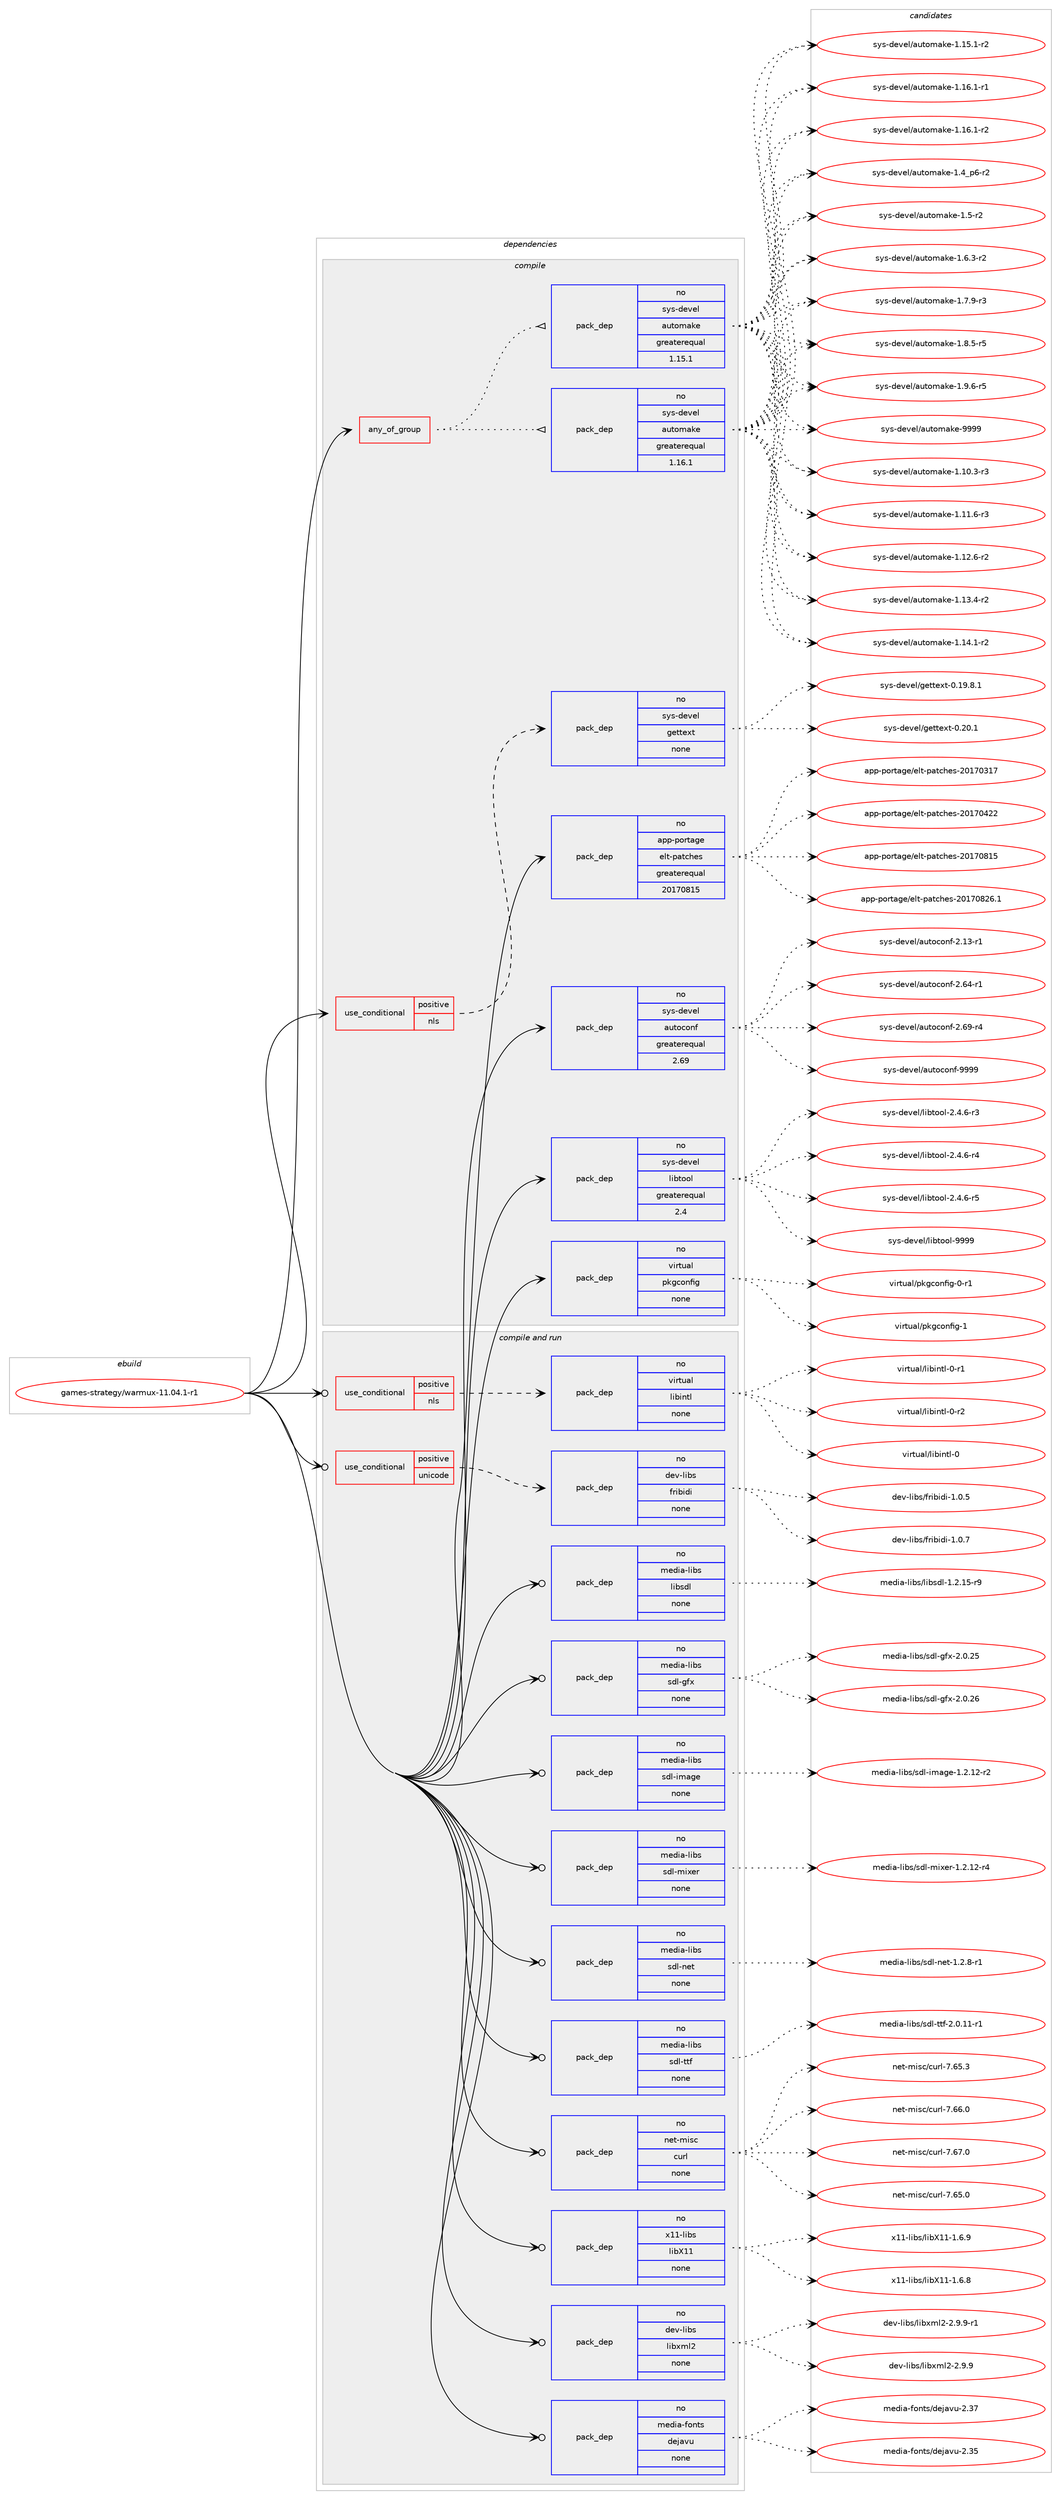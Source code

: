 digraph prolog {

# *************
# Graph options
# *************

newrank=true;
concentrate=true;
compound=true;
graph [rankdir=LR,fontname=Helvetica,fontsize=10,ranksep=1.5];#, ranksep=2.5, nodesep=0.2];
edge  [arrowhead=vee];
node  [fontname=Helvetica,fontsize=10];

# **********
# The ebuild
# **********

subgraph cluster_leftcol {
color=gray;
rank=same;
label=<<i>ebuild</i>>;
id [label="games-strategy/warmux-11.04.1-r1", color=red, width=4, href="../games-strategy/warmux-11.04.1-r1.svg"];
}

# ****************
# The dependencies
# ****************

subgraph cluster_midcol {
color=gray;
label=<<i>dependencies</i>>;
subgraph cluster_compile {
fillcolor="#eeeeee";
style=filled;
label=<<i>compile</i>>;
subgraph any12146 {
dependency744089 [label=<<TABLE BORDER="0" CELLBORDER="1" CELLSPACING="0" CELLPADDING="4"><TR><TD CELLPADDING="10">any_of_group</TD></TR></TABLE>>, shape=none, color=red];subgraph pack546215 {
dependency744090 [label=<<TABLE BORDER="0" CELLBORDER="1" CELLSPACING="0" CELLPADDING="4" WIDTH="220"><TR><TD ROWSPAN="6" CELLPADDING="30">pack_dep</TD></TR><TR><TD WIDTH="110">no</TD></TR><TR><TD>sys-devel</TD></TR><TR><TD>automake</TD></TR><TR><TD>greaterequal</TD></TR><TR><TD>1.16.1</TD></TR></TABLE>>, shape=none, color=blue];
}
dependency744089:e -> dependency744090:w [weight=20,style="dotted",arrowhead="oinv"];
subgraph pack546216 {
dependency744091 [label=<<TABLE BORDER="0" CELLBORDER="1" CELLSPACING="0" CELLPADDING="4" WIDTH="220"><TR><TD ROWSPAN="6" CELLPADDING="30">pack_dep</TD></TR><TR><TD WIDTH="110">no</TD></TR><TR><TD>sys-devel</TD></TR><TR><TD>automake</TD></TR><TR><TD>greaterequal</TD></TR><TR><TD>1.15.1</TD></TR></TABLE>>, shape=none, color=blue];
}
dependency744089:e -> dependency744091:w [weight=20,style="dotted",arrowhead="oinv"];
}
id:e -> dependency744089:w [weight=20,style="solid",arrowhead="vee"];
subgraph cond185347 {
dependency744092 [label=<<TABLE BORDER="0" CELLBORDER="1" CELLSPACING="0" CELLPADDING="4"><TR><TD ROWSPAN="3" CELLPADDING="10">use_conditional</TD></TR><TR><TD>positive</TD></TR><TR><TD>nls</TD></TR></TABLE>>, shape=none, color=red];
subgraph pack546217 {
dependency744093 [label=<<TABLE BORDER="0" CELLBORDER="1" CELLSPACING="0" CELLPADDING="4" WIDTH="220"><TR><TD ROWSPAN="6" CELLPADDING="30">pack_dep</TD></TR><TR><TD WIDTH="110">no</TD></TR><TR><TD>sys-devel</TD></TR><TR><TD>gettext</TD></TR><TR><TD>none</TD></TR><TR><TD></TD></TR></TABLE>>, shape=none, color=blue];
}
dependency744092:e -> dependency744093:w [weight=20,style="dashed",arrowhead="vee"];
}
id:e -> dependency744092:w [weight=20,style="solid",arrowhead="vee"];
subgraph pack546218 {
dependency744094 [label=<<TABLE BORDER="0" CELLBORDER="1" CELLSPACING="0" CELLPADDING="4" WIDTH="220"><TR><TD ROWSPAN="6" CELLPADDING="30">pack_dep</TD></TR><TR><TD WIDTH="110">no</TD></TR><TR><TD>app-portage</TD></TR><TR><TD>elt-patches</TD></TR><TR><TD>greaterequal</TD></TR><TR><TD>20170815</TD></TR></TABLE>>, shape=none, color=blue];
}
id:e -> dependency744094:w [weight=20,style="solid",arrowhead="vee"];
subgraph pack546219 {
dependency744095 [label=<<TABLE BORDER="0" CELLBORDER="1" CELLSPACING="0" CELLPADDING="4" WIDTH="220"><TR><TD ROWSPAN="6" CELLPADDING="30">pack_dep</TD></TR><TR><TD WIDTH="110">no</TD></TR><TR><TD>sys-devel</TD></TR><TR><TD>autoconf</TD></TR><TR><TD>greaterequal</TD></TR><TR><TD>2.69</TD></TR></TABLE>>, shape=none, color=blue];
}
id:e -> dependency744095:w [weight=20,style="solid",arrowhead="vee"];
subgraph pack546220 {
dependency744096 [label=<<TABLE BORDER="0" CELLBORDER="1" CELLSPACING="0" CELLPADDING="4" WIDTH="220"><TR><TD ROWSPAN="6" CELLPADDING="30">pack_dep</TD></TR><TR><TD WIDTH="110">no</TD></TR><TR><TD>sys-devel</TD></TR><TR><TD>libtool</TD></TR><TR><TD>greaterequal</TD></TR><TR><TD>2.4</TD></TR></TABLE>>, shape=none, color=blue];
}
id:e -> dependency744096:w [weight=20,style="solid",arrowhead="vee"];
subgraph pack546221 {
dependency744097 [label=<<TABLE BORDER="0" CELLBORDER="1" CELLSPACING="0" CELLPADDING="4" WIDTH="220"><TR><TD ROWSPAN="6" CELLPADDING="30">pack_dep</TD></TR><TR><TD WIDTH="110">no</TD></TR><TR><TD>virtual</TD></TR><TR><TD>pkgconfig</TD></TR><TR><TD>none</TD></TR><TR><TD></TD></TR></TABLE>>, shape=none, color=blue];
}
id:e -> dependency744097:w [weight=20,style="solid",arrowhead="vee"];
}
subgraph cluster_compileandrun {
fillcolor="#eeeeee";
style=filled;
label=<<i>compile and run</i>>;
subgraph cond185348 {
dependency744098 [label=<<TABLE BORDER="0" CELLBORDER="1" CELLSPACING="0" CELLPADDING="4"><TR><TD ROWSPAN="3" CELLPADDING="10">use_conditional</TD></TR><TR><TD>positive</TD></TR><TR><TD>nls</TD></TR></TABLE>>, shape=none, color=red];
subgraph pack546222 {
dependency744099 [label=<<TABLE BORDER="0" CELLBORDER="1" CELLSPACING="0" CELLPADDING="4" WIDTH="220"><TR><TD ROWSPAN="6" CELLPADDING="30">pack_dep</TD></TR><TR><TD WIDTH="110">no</TD></TR><TR><TD>virtual</TD></TR><TR><TD>libintl</TD></TR><TR><TD>none</TD></TR><TR><TD></TD></TR></TABLE>>, shape=none, color=blue];
}
dependency744098:e -> dependency744099:w [weight=20,style="dashed",arrowhead="vee"];
}
id:e -> dependency744098:w [weight=20,style="solid",arrowhead="odotvee"];
subgraph cond185349 {
dependency744100 [label=<<TABLE BORDER="0" CELLBORDER="1" CELLSPACING="0" CELLPADDING="4"><TR><TD ROWSPAN="3" CELLPADDING="10">use_conditional</TD></TR><TR><TD>positive</TD></TR><TR><TD>unicode</TD></TR></TABLE>>, shape=none, color=red];
subgraph pack546223 {
dependency744101 [label=<<TABLE BORDER="0" CELLBORDER="1" CELLSPACING="0" CELLPADDING="4" WIDTH="220"><TR><TD ROWSPAN="6" CELLPADDING="30">pack_dep</TD></TR><TR><TD WIDTH="110">no</TD></TR><TR><TD>dev-libs</TD></TR><TR><TD>fribidi</TD></TR><TR><TD>none</TD></TR><TR><TD></TD></TR></TABLE>>, shape=none, color=blue];
}
dependency744100:e -> dependency744101:w [weight=20,style="dashed",arrowhead="vee"];
}
id:e -> dependency744100:w [weight=20,style="solid",arrowhead="odotvee"];
subgraph pack546224 {
dependency744102 [label=<<TABLE BORDER="0" CELLBORDER="1" CELLSPACING="0" CELLPADDING="4" WIDTH="220"><TR><TD ROWSPAN="6" CELLPADDING="30">pack_dep</TD></TR><TR><TD WIDTH="110">no</TD></TR><TR><TD>dev-libs</TD></TR><TR><TD>libxml2</TD></TR><TR><TD>none</TD></TR><TR><TD></TD></TR></TABLE>>, shape=none, color=blue];
}
id:e -> dependency744102:w [weight=20,style="solid",arrowhead="odotvee"];
subgraph pack546225 {
dependency744103 [label=<<TABLE BORDER="0" CELLBORDER="1" CELLSPACING="0" CELLPADDING="4" WIDTH="220"><TR><TD ROWSPAN="6" CELLPADDING="30">pack_dep</TD></TR><TR><TD WIDTH="110">no</TD></TR><TR><TD>media-fonts</TD></TR><TR><TD>dejavu</TD></TR><TR><TD>none</TD></TR><TR><TD></TD></TR></TABLE>>, shape=none, color=blue];
}
id:e -> dependency744103:w [weight=20,style="solid",arrowhead="odotvee"];
subgraph pack546226 {
dependency744104 [label=<<TABLE BORDER="0" CELLBORDER="1" CELLSPACING="0" CELLPADDING="4" WIDTH="220"><TR><TD ROWSPAN="6" CELLPADDING="30">pack_dep</TD></TR><TR><TD WIDTH="110">no</TD></TR><TR><TD>media-libs</TD></TR><TR><TD>libsdl</TD></TR><TR><TD>none</TD></TR><TR><TD></TD></TR></TABLE>>, shape=none, color=blue];
}
id:e -> dependency744104:w [weight=20,style="solid",arrowhead="odotvee"];
subgraph pack546227 {
dependency744105 [label=<<TABLE BORDER="0" CELLBORDER="1" CELLSPACING="0" CELLPADDING="4" WIDTH="220"><TR><TD ROWSPAN="6" CELLPADDING="30">pack_dep</TD></TR><TR><TD WIDTH="110">no</TD></TR><TR><TD>media-libs</TD></TR><TR><TD>sdl-gfx</TD></TR><TR><TD>none</TD></TR><TR><TD></TD></TR></TABLE>>, shape=none, color=blue];
}
id:e -> dependency744105:w [weight=20,style="solid",arrowhead="odotvee"];
subgraph pack546228 {
dependency744106 [label=<<TABLE BORDER="0" CELLBORDER="1" CELLSPACING="0" CELLPADDING="4" WIDTH="220"><TR><TD ROWSPAN="6" CELLPADDING="30">pack_dep</TD></TR><TR><TD WIDTH="110">no</TD></TR><TR><TD>media-libs</TD></TR><TR><TD>sdl-image</TD></TR><TR><TD>none</TD></TR><TR><TD></TD></TR></TABLE>>, shape=none, color=blue];
}
id:e -> dependency744106:w [weight=20,style="solid",arrowhead="odotvee"];
subgraph pack546229 {
dependency744107 [label=<<TABLE BORDER="0" CELLBORDER="1" CELLSPACING="0" CELLPADDING="4" WIDTH="220"><TR><TD ROWSPAN="6" CELLPADDING="30">pack_dep</TD></TR><TR><TD WIDTH="110">no</TD></TR><TR><TD>media-libs</TD></TR><TR><TD>sdl-mixer</TD></TR><TR><TD>none</TD></TR><TR><TD></TD></TR></TABLE>>, shape=none, color=blue];
}
id:e -> dependency744107:w [weight=20,style="solid",arrowhead="odotvee"];
subgraph pack546230 {
dependency744108 [label=<<TABLE BORDER="0" CELLBORDER="1" CELLSPACING="0" CELLPADDING="4" WIDTH="220"><TR><TD ROWSPAN="6" CELLPADDING="30">pack_dep</TD></TR><TR><TD WIDTH="110">no</TD></TR><TR><TD>media-libs</TD></TR><TR><TD>sdl-net</TD></TR><TR><TD>none</TD></TR><TR><TD></TD></TR></TABLE>>, shape=none, color=blue];
}
id:e -> dependency744108:w [weight=20,style="solid",arrowhead="odotvee"];
subgraph pack546231 {
dependency744109 [label=<<TABLE BORDER="0" CELLBORDER="1" CELLSPACING="0" CELLPADDING="4" WIDTH="220"><TR><TD ROWSPAN="6" CELLPADDING="30">pack_dep</TD></TR><TR><TD WIDTH="110">no</TD></TR><TR><TD>media-libs</TD></TR><TR><TD>sdl-ttf</TD></TR><TR><TD>none</TD></TR><TR><TD></TD></TR></TABLE>>, shape=none, color=blue];
}
id:e -> dependency744109:w [weight=20,style="solid",arrowhead="odotvee"];
subgraph pack546232 {
dependency744110 [label=<<TABLE BORDER="0" CELLBORDER="1" CELLSPACING="0" CELLPADDING="4" WIDTH="220"><TR><TD ROWSPAN="6" CELLPADDING="30">pack_dep</TD></TR><TR><TD WIDTH="110">no</TD></TR><TR><TD>net-misc</TD></TR><TR><TD>curl</TD></TR><TR><TD>none</TD></TR><TR><TD></TD></TR></TABLE>>, shape=none, color=blue];
}
id:e -> dependency744110:w [weight=20,style="solid",arrowhead="odotvee"];
subgraph pack546233 {
dependency744111 [label=<<TABLE BORDER="0" CELLBORDER="1" CELLSPACING="0" CELLPADDING="4" WIDTH="220"><TR><TD ROWSPAN="6" CELLPADDING="30">pack_dep</TD></TR><TR><TD WIDTH="110">no</TD></TR><TR><TD>x11-libs</TD></TR><TR><TD>libX11</TD></TR><TR><TD>none</TD></TR><TR><TD></TD></TR></TABLE>>, shape=none, color=blue];
}
id:e -> dependency744111:w [weight=20,style="solid",arrowhead="odotvee"];
}
subgraph cluster_run {
fillcolor="#eeeeee";
style=filled;
label=<<i>run</i>>;
}
}

# **************
# The candidates
# **************

subgraph cluster_choices {
rank=same;
color=gray;
label=<<i>candidates</i>>;

subgraph choice546215 {
color=black;
nodesep=1;
choice11512111545100101118101108479711711611110997107101454946494846514511451 [label="sys-devel/automake-1.10.3-r3", color=red, width=4,href="../sys-devel/automake-1.10.3-r3.svg"];
choice11512111545100101118101108479711711611110997107101454946494946544511451 [label="sys-devel/automake-1.11.6-r3", color=red, width=4,href="../sys-devel/automake-1.11.6-r3.svg"];
choice11512111545100101118101108479711711611110997107101454946495046544511450 [label="sys-devel/automake-1.12.6-r2", color=red, width=4,href="../sys-devel/automake-1.12.6-r2.svg"];
choice11512111545100101118101108479711711611110997107101454946495146524511450 [label="sys-devel/automake-1.13.4-r2", color=red, width=4,href="../sys-devel/automake-1.13.4-r2.svg"];
choice11512111545100101118101108479711711611110997107101454946495246494511450 [label="sys-devel/automake-1.14.1-r2", color=red, width=4,href="../sys-devel/automake-1.14.1-r2.svg"];
choice11512111545100101118101108479711711611110997107101454946495346494511450 [label="sys-devel/automake-1.15.1-r2", color=red, width=4,href="../sys-devel/automake-1.15.1-r2.svg"];
choice11512111545100101118101108479711711611110997107101454946495446494511449 [label="sys-devel/automake-1.16.1-r1", color=red, width=4,href="../sys-devel/automake-1.16.1-r1.svg"];
choice11512111545100101118101108479711711611110997107101454946495446494511450 [label="sys-devel/automake-1.16.1-r2", color=red, width=4,href="../sys-devel/automake-1.16.1-r2.svg"];
choice115121115451001011181011084797117116111109971071014549465295112544511450 [label="sys-devel/automake-1.4_p6-r2", color=red, width=4,href="../sys-devel/automake-1.4_p6-r2.svg"];
choice11512111545100101118101108479711711611110997107101454946534511450 [label="sys-devel/automake-1.5-r2", color=red, width=4,href="../sys-devel/automake-1.5-r2.svg"];
choice115121115451001011181011084797117116111109971071014549465446514511450 [label="sys-devel/automake-1.6.3-r2", color=red, width=4,href="../sys-devel/automake-1.6.3-r2.svg"];
choice115121115451001011181011084797117116111109971071014549465546574511451 [label="sys-devel/automake-1.7.9-r3", color=red, width=4,href="../sys-devel/automake-1.7.9-r3.svg"];
choice115121115451001011181011084797117116111109971071014549465646534511453 [label="sys-devel/automake-1.8.5-r5", color=red, width=4,href="../sys-devel/automake-1.8.5-r5.svg"];
choice115121115451001011181011084797117116111109971071014549465746544511453 [label="sys-devel/automake-1.9.6-r5", color=red, width=4,href="../sys-devel/automake-1.9.6-r5.svg"];
choice115121115451001011181011084797117116111109971071014557575757 [label="sys-devel/automake-9999", color=red, width=4,href="../sys-devel/automake-9999.svg"];
dependency744090:e -> choice11512111545100101118101108479711711611110997107101454946494846514511451:w [style=dotted,weight="100"];
dependency744090:e -> choice11512111545100101118101108479711711611110997107101454946494946544511451:w [style=dotted,weight="100"];
dependency744090:e -> choice11512111545100101118101108479711711611110997107101454946495046544511450:w [style=dotted,weight="100"];
dependency744090:e -> choice11512111545100101118101108479711711611110997107101454946495146524511450:w [style=dotted,weight="100"];
dependency744090:e -> choice11512111545100101118101108479711711611110997107101454946495246494511450:w [style=dotted,weight="100"];
dependency744090:e -> choice11512111545100101118101108479711711611110997107101454946495346494511450:w [style=dotted,weight="100"];
dependency744090:e -> choice11512111545100101118101108479711711611110997107101454946495446494511449:w [style=dotted,weight="100"];
dependency744090:e -> choice11512111545100101118101108479711711611110997107101454946495446494511450:w [style=dotted,weight="100"];
dependency744090:e -> choice115121115451001011181011084797117116111109971071014549465295112544511450:w [style=dotted,weight="100"];
dependency744090:e -> choice11512111545100101118101108479711711611110997107101454946534511450:w [style=dotted,weight="100"];
dependency744090:e -> choice115121115451001011181011084797117116111109971071014549465446514511450:w [style=dotted,weight="100"];
dependency744090:e -> choice115121115451001011181011084797117116111109971071014549465546574511451:w [style=dotted,weight="100"];
dependency744090:e -> choice115121115451001011181011084797117116111109971071014549465646534511453:w [style=dotted,weight="100"];
dependency744090:e -> choice115121115451001011181011084797117116111109971071014549465746544511453:w [style=dotted,weight="100"];
dependency744090:e -> choice115121115451001011181011084797117116111109971071014557575757:w [style=dotted,weight="100"];
}
subgraph choice546216 {
color=black;
nodesep=1;
choice11512111545100101118101108479711711611110997107101454946494846514511451 [label="sys-devel/automake-1.10.3-r3", color=red, width=4,href="../sys-devel/automake-1.10.3-r3.svg"];
choice11512111545100101118101108479711711611110997107101454946494946544511451 [label="sys-devel/automake-1.11.6-r3", color=red, width=4,href="../sys-devel/automake-1.11.6-r3.svg"];
choice11512111545100101118101108479711711611110997107101454946495046544511450 [label="sys-devel/automake-1.12.6-r2", color=red, width=4,href="../sys-devel/automake-1.12.6-r2.svg"];
choice11512111545100101118101108479711711611110997107101454946495146524511450 [label="sys-devel/automake-1.13.4-r2", color=red, width=4,href="../sys-devel/automake-1.13.4-r2.svg"];
choice11512111545100101118101108479711711611110997107101454946495246494511450 [label="sys-devel/automake-1.14.1-r2", color=red, width=4,href="../sys-devel/automake-1.14.1-r2.svg"];
choice11512111545100101118101108479711711611110997107101454946495346494511450 [label="sys-devel/automake-1.15.1-r2", color=red, width=4,href="../sys-devel/automake-1.15.1-r2.svg"];
choice11512111545100101118101108479711711611110997107101454946495446494511449 [label="sys-devel/automake-1.16.1-r1", color=red, width=4,href="../sys-devel/automake-1.16.1-r1.svg"];
choice11512111545100101118101108479711711611110997107101454946495446494511450 [label="sys-devel/automake-1.16.1-r2", color=red, width=4,href="../sys-devel/automake-1.16.1-r2.svg"];
choice115121115451001011181011084797117116111109971071014549465295112544511450 [label="sys-devel/automake-1.4_p6-r2", color=red, width=4,href="../sys-devel/automake-1.4_p6-r2.svg"];
choice11512111545100101118101108479711711611110997107101454946534511450 [label="sys-devel/automake-1.5-r2", color=red, width=4,href="../sys-devel/automake-1.5-r2.svg"];
choice115121115451001011181011084797117116111109971071014549465446514511450 [label="sys-devel/automake-1.6.3-r2", color=red, width=4,href="../sys-devel/automake-1.6.3-r2.svg"];
choice115121115451001011181011084797117116111109971071014549465546574511451 [label="sys-devel/automake-1.7.9-r3", color=red, width=4,href="../sys-devel/automake-1.7.9-r3.svg"];
choice115121115451001011181011084797117116111109971071014549465646534511453 [label="sys-devel/automake-1.8.5-r5", color=red, width=4,href="../sys-devel/automake-1.8.5-r5.svg"];
choice115121115451001011181011084797117116111109971071014549465746544511453 [label="sys-devel/automake-1.9.6-r5", color=red, width=4,href="../sys-devel/automake-1.9.6-r5.svg"];
choice115121115451001011181011084797117116111109971071014557575757 [label="sys-devel/automake-9999", color=red, width=4,href="../sys-devel/automake-9999.svg"];
dependency744091:e -> choice11512111545100101118101108479711711611110997107101454946494846514511451:w [style=dotted,weight="100"];
dependency744091:e -> choice11512111545100101118101108479711711611110997107101454946494946544511451:w [style=dotted,weight="100"];
dependency744091:e -> choice11512111545100101118101108479711711611110997107101454946495046544511450:w [style=dotted,weight="100"];
dependency744091:e -> choice11512111545100101118101108479711711611110997107101454946495146524511450:w [style=dotted,weight="100"];
dependency744091:e -> choice11512111545100101118101108479711711611110997107101454946495246494511450:w [style=dotted,weight="100"];
dependency744091:e -> choice11512111545100101118101108479711711611110997107101454946495346494511450:w [style=dotted,weight="100"];
dependency744091:e -> choice11512111545100101118101108479711711611110997107101454946495446494511449:w [style=dotted,weight="100"];
dependency744091:e -> choice11512111545100101118101108479711711611110997107101454946495446494511450:w [style=dotted,weight="100"];
dependency744091:e -> choice115121115451001011181011084797117116111109971071014549465295112544511450:w [style=dotted,weight="100"];
dependency744091:e -> choice11512111545100101118101108479711711611110997107101454946534511450:w [style=dotted,weight="100"];
dependency744091:e -> choice115121115451001011181011084797117116111109971071014549465446514511450:w [style=dotted,weight="100"];
dependency744091:e -> choice115121115451001011181011084797117116111109971071014549465546574511451:w [style=dotted,weight="100"];
dependency744091:e -> choice115121115451001011181011084797117116111109971071014549465646534511453:w [style=dotted,weight="100"];
dependency744091:e -> choice115121115451001011181011084797117116111109971071014549465746544511453:w [style=dotted,weight="100"];
dependency744091:e -> choice115121115451001011181011084797117116111109971071014557575757:w [style=dotted,weight="100"];
}
subgraph choice546217 {
color=black;
nodesep=1;
choice1151211154510010111810110847103101116116101120116454846495746564649 [label="sys-devel/gettext-0.19.8.1", color=red, width=4,href="../sys-devel/gettext-0.19.8.1.svg"];
choice115121115451001011181011084710310111611610112011645484650484649 [label="sys-devel/gettext-0.20.1", color=red, width=4,href="../sys-devel/gettext-0.20.1.svg"];
dependency744093:e -> choice1151211154510010111810110847103101116116101120116454846495746564649:w [style=dotted,weight="100"];
dependency744093:e -> choice115121115451001011181011084710310111611610112011645484650484649:w [style=dotted,weight="100"];
}
subgraph choice546218 {
color=black;
nodesep=1;
choice97112112451121111141169710310147101108116451129711699104101115455048495548514955 [label="app-portage/elt-patches-20170317", color=red, width=4,href="../app-portage/elt-patches-20170317.svg"];
choice97112112451121111141169710310147101108116451129711699104101115455048495548525050 [label="app-portage/elt-patches-20170422", color=red, width=4,href="../app-portage/elt-patches-20170422.svg"];
choice97112112451121111141169710310147101108116451129711699104101115455048495548564953 [label="app-portage/elt-patches-20170815", color=red, width=4,href="../app-portage/elt-patches-20170815.svg"];
choice971121124511211111411697103101471011081164511297116991041011154550484955485650544649 [label="app-portage/elt-patches-20170826.1", color=red, width=4,href="../app-portage/elt-patches-20170826.1.svg"];
dependency744094:e -> choice97112112451121111141169710310147101108116451129711699104101115455048495548514955:w [style=dotted,weight="100"];
dependency744094:e -> choice97112112451121111141169710310147101108116451129711699104101115455048495548525050:w [style=dotted,weight="100"];
dependency744094:e -> choice97112112451121111141169710310147101108116451129711699104101115455048495548564953:w [style=dotted,weight="100"];
dependency744094:e -> choice971121124511211111411697103101471011081164511297116991041011154550484955485650544649:w [style=dotted,weight="100"];
}
subgraph choice546219 {
color=black;
nodesep=1;
choice1151211154510010111810110847971171161119911111010245504649514511449 [label="sys-devel/autoconf-2.13-r1", color=red, width=4,href="../sys-devel/autoconf-2.13-r1.svg"];
choice1151211154510010111810110847971171161119911111010245504654524511449 [label="sys-devel/autoconf-2.64-r1", color=red, width=4,href="../sys-devel/autoconf-2.64-r1.svg"];
choice1151211154510010111810110847971171161119911111010245504654574511452 [label="sys-devel/autoconf-2.69-r4", color=red, width=4,href="../sys-devel/autoconf-2.69-r4.svg"];
choice115121115451001011181011084797117116111991111101024557575757 [label="sys-devel/autoconf-9999", color=red, width=4,href="../sys-devel/autoconf-9999.svg"];
dependency744095:e -> choice1151211154510010111810110847971171161119911111010245504649514511449:w [style=dotted,weight="100"];
dependency744095:e -> choice1151211154510010111810110847971171161119911111010245504654524511449:w [style=dotted,weight="100"];
dependency744095:e -> choice1151211154510010111810110847971171161119911111010245504654574511452:w [style=dotted,weight="100"];
dependency744095:e -> choice115121115451001011181011084797117116111991111101024557575757:w [style=dotted,weight="100"];
}
subgraph choice546220 {
color=black;
nodesep=1;
choice1151211154510010111810110847108105981161111111084550465246544511451 [label="sys-devel/libtool-2.4.6-r3", color=red, width=4,href="../sys-devel/libtool-2.4.6-r3.svg"];
choice1151211154510010111810110847108105981161111111084550465246544511452 [label="sys-devel/libtool-2.4.6-r4", color=red, width=4,href="../sys-devel/libtool-2.4.6-r4.svg"];
choice1151211154510010111810110847108105981161111111084550465246544511453 [label="sys-devel/libtool-2.4.6-r5", color=red, width=4,href="../sys-devel/libtool-2.4.6-r5.svg"];
choice1151211154510010111810110847108105981161111111084557575757 [label="sys-devel/libtool-9999", color=red, width=4,href="../sys-devel/libtool-9999.svg"];
dependency744096:e -> choice1151211154510010111810110847108105981161111111084550465246544511451:w [style=dotted,weight="100"];
dependency744096:e -> choice1151211154510010111810110847108105981161111111084550465246544511452:w [style=dotted,weight="100"];
dependency744096:e -> choice1151211154510010111810110847108105981161111111084550465246544511453:w [style=dotted,weight="100"];
dependency744096:e -> choice1151211154510010111810110847108105981161111111084557575757:w [style=dotted,weight="100"];
}
subgraph choice546221 {
color=black;
nodesep=1;
choice11810511411611797108471121071039911111010210510345484511449 [label="virtual/pkgconfig-0-r1", color=red, width=4,href="../virtual/pkgconfig-0-r1.svg"];
choice1181051141161179710847112107103991111101021051034549 [label="virtual/pkgconfig-1", color=red, width=4,href="../virtual/pkgconfig-1.svg"];
dependency744097:e -> choice11810511411611797108471121071039911111010210510345484511449:w [style=dotted,weight="100"];
dependency744097:e -> choice1181051141161179710847112107103991111101021051034549:w [style=dotted,weight="100"];
}
subgraph choice546222 {
color=black;
nodesep=1;
choice1181051141161179710847108105981051101161084548 [label="virtual/libintl-0", color=red, width=4,href="../virtual/libintl-0.svg"];
choice11810511411611797108471081059810511011610845484511449 [label="virtual/libintl-0-r1", color=red, width=4,href="../virtual/libintl-0-r1.svg"];
choice11810511411611797108471081059810511011610845484511450 [label="virtual/libintl-0-r2", color=red, width=4,href="../virtual/libintl-0-r2.svg"];
dependency744099:e -> choice1181051141161179710847108105981051101161084548:w [style=dotted,weight="100"];
dependency744099:e -> choice11810511411611797108471081059810511011610845484511449:w [style=dotted,weight="100"];
dependency744099:e -> choice11810511411611797108471081059810511011610845484511450:w [style=dotted,weight="100"];
}
subgraph choice546223 {
color=black;
nodesep=1;
choice10010111845108105981154710211410598105100105454946484653 [label="dev-libs/fribidi-1.0.5", color=red, width=4,href="../dev-libs/fribidi-1.0.5.svg"];
choice10010111845108105981154710211410598105100105454946484655 [label="dev-libs/fribidi-1.0.7", color=red, width=4,href="../dev-libs/fribidi-1.0.7.svg"];
dependency744101:e -> choice10010111845108105981154710211410598105100105454946484653:w [style=dotted,weight="100"];
dependency744101:e -> choice10010111845108105981154710211410598105100105454946484655:w [style=dotted,weight="100"];
}
subgraph choice546224 {
color=black;
nodesep=1;
choice1001011184510810598115471081059812010910850455046574657 [label="dev-libs/libxml2-2.9.9", color=red, width=4,href="../dev-libs/libxml2-2.9.9.svg"];
choice10010111845108105981154710810598120109108504550465746574511449 [label="dev-libs/libxml2-2.9.9-r1", color=red, width=4,href="../dev-libs/libxml2-2.9.9-r1.svg"];
dependency744102:e -> choice1001011184510810598115471081059812010910850455046574657:w [style=dotted,weight="100"];
dependency744102:e -> choice10010111845108105981154710810598120109108504550465746574511449:w [style=dotted,weight="100"];
}
subgraph choice546225 {
color=black;
nodesep=1;
choice109101100105974510211111011611547100101106971181174550465153 [label="media-fonts/dejavu-2.35", color=red, width=4,href="../media-fonts/dejavu-2.35.svg"];
choice109101100105974510211111011611547100101106971181174550465155 [label="media-fonts/dejavu-2.37", color=red, width=4,href="../media-fonts/dejavu-2.37.svg"];
dependency744103:e -> choice109101100105974510211111011611547100101106971181174550465153:w [style=dotted,weight="100"];
dependency744103:e -> choice109101100105974510211111011611547100101106971181174550465155:w [style=dotted,weight="100"];
}
subgraph choice546226 {
color=black;
nodesep=1;
choice1091011001059745108105981154710810598115100108454946504649534511457 [label="media-libs/libsdl-1.2.15-r9", color=red, width=4,href="../media-libs/libsdl-1.2.15-r9.svg"];
dependency744104:e -> choice1091011001059745108105981154710810598115100108454946504649534511457:w [style=dotted,weight="100"];
}
subgraph choice546227 {
color=black;
nodesep=1;
choice109101100105974510810598115471151001084510310212045504648465053 [label="media-libs/sdl-gfx-2.0.25", color=red, width=4,href="../media-libs/sdl-gfx-2.0.25.svg"];
choice109101100105974510810598115471151001084510310212045504648465054 [label="media-libs/sdl-gfx-2.0.26", color=red, width=4,href="../media-libs/sdl-gfx-2.0.26.svg"];
dependency744105:e -> choice109101100105974510810598115471151001084510310212045504648465053:w [style=dotted,weight="100"];
dependency744105:e -> choice109101100105974510810598115471151001084510310212045504648465054:w [style=dotted,weight="100"];
}
subgraph choice546228 {
color=black;
nodesep=1;
choice109101100105974510810598115471151001084510510997103101454946504649504511450 [label="media-libs/sdl-image-1.2.12-r2", color=red, width=4,href="../media-libs/sdl-image-1.2.12-r2.svg"];
dependency744106:e -> choice109101100105974510810598115471151001084510510997103101454946504649504511450:w [style=dotted,weight="100"];
}
subgraph choice546229 {
color=black;
nodesep=1;
choice1091011001059745108105981154711510010845109105120101114454946504649504511452 [label="media-libs/sdl-mixer-1.2.12-r4", color=red, width=4,href="../media-libs/sdl-mixer-1.2.12-r4.svg"];
dependency744107:e -> choice1091011001059745108105981154711510010845109105120101114454946504649504511452:w [style=dotted,weight="100"];
}
subgraph choice546230 {
color=black;
nodesep=1;
choice10910110010597451081059811547115100108451101011164549465046564511449 [label="media-libs/sdl-net-1.2.8-r1", color=red, width=4,href="../media-libs/sdl-net-1.2.8-r1.svg"];
dependency744108:e -> choice10910110010597451081059811547115100108451101011164549465046564511449:w [style=dotted,weight="100"];
}
subgraph choice546231 {
color=black;
nodesep=1;
choice1091011001059745108105981154711510010845116116102455046484649494511449 [label="media-libs/sdl-ttf-2.0.11-r1", color=red, width=4,href="../media-libs/sdl-ttf-2.0.11-r1.svg"];
dependency744109:e -> choice1091011001059745108105981154711510010845116116102455046484649494511449:w [style=dotted,weight="100"];
}
subgraph choice546232 {
color=black;
nodesep=1;
choice1101011164510910511599479911711410845554654534648 [label="net-misc/curl-7.65.0", color=red, width=4,href="../net-misc/curl-7.65.0.svg"];
choice1101011164510910511599479911711410845554654534651 [label="net-misc/curl-7.65.3", color=red, width=4,href="../net-misc/curl-7.65.3.svg"];
choice1101011164510910511599479911711410845554654544648 [label="net-misc/curl-7.66.0", color=red, width=4,href="../net-misc/curl-7.66.0.svg"];
choice1101011164510910511599479911711410845554654554648 [label="net-misc/curl-7.67.0", color=red, width=4,href="../net-misc/curl-7.67.0.svg"];
dependency744110:e -> choice1101011164510910511599479911711410845554654534648:w [style=dotted,weight="100"];
dependency744110:e -> choice1101011164510910511599479911711410845554654534651:w [style=dotted,weight="100"];
dependency744110:e -> choice1101011164510910511599479911711410845554654544648:w [style=dotted,weight="100"];
dependency744110:e -> choice1101011164510910511599479911711410845554654554648:w [style=dotted,weight="100"];
}
subgraph choice546233 {
color=black;
nodesep=1;
choice120494945108105981154710810598884949454946544656 [label="x11-libs/libX11-1.6.8", color=red, width=4,href="../x11-libs/libX11-1.6.8.svg"];
choice120494945108105981154710810598884949454946544657 [label="x11-libs/libX11-1.6.9", color=red, width=4,href="../x11-libs/libX11-1.6.9.svg"];
dependency744111:e -> choice120494945108105981154710810598884949454946544656:w [style=dotted,weight="100"];
dependency744111:e -> choice120494945108105981154710810598884949454946544657:w [style=dotted,weight="100"];
}
}

}
